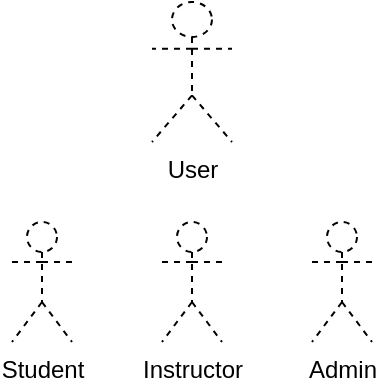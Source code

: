 <mxfile version="28.2.8">
  <diagram name="Page-1" id="VDZa9jgrSAaiPJXVdEwi">
    <mxGraphModel dx="601" dy="297" grid="1" gridSize="10" guides="1" tooltips="1" connect="1" arrows="1" fold="1" page="1" pageScale="1" pageWidth="850" pageHeight="1100" math="0" shadow="0">
      <root>
        <mxCell id="0" />
        <mxCell id="1" parent="0" />
        <mxCell id="vdor28YRsyYJnUGEkDTp-1" value="User" style="shape=umlActor;verticalLabelPosition=bottom;verticalAlign=top;html=1;dashed=1;" vertex="1" parent="1">
          <mxGeometry x="90" y="10" width="40" height="70" as="geometry" />
        </mxCell>
        <mxCell id="vdor28YRsyYJnUGEkDTp-2" value="Student" style="shape=umlActor;verticalLabelPosition=bottom;verticalAlign=top;html=1;dashed=1;" vertex="1" parent="1">
          <mxGeometry x="20" y="120" width="30" height="60" as="geometry" />
        </mxCell>
        <mxCell id="vdor28YRsyYJnUGEkDTp-3" value="Instructor" style="shape=umlActor;verticalLabelPosition=bottom;verticalAlign=top;html=1;dashed=1;" vertex="1" parent="1">
          <mxGeometry x="95" y="120" width="30" height="60" as="geometry" />
        </mxCell>
        <mxCell id="vdor28YRsyYJnUGEkDTp-4" value="Admin" style="shape=umlActor;verticalLabelPosition=bottom;verticalAlign=top;html=1;dashed=1;" vertex="1" parent="1">
          <mxGeometry x="170" y="120" width="30" height="60" as="geometry" />
        </mxCell>
      </root>
    </mxGraphModel>
  </diagram>
</mxfile>
